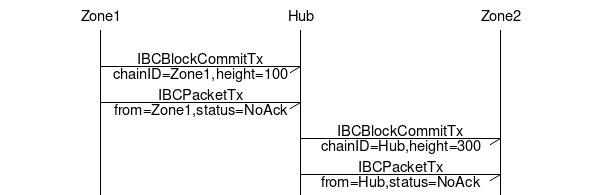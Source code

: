# IBC (inter-blockchain communication) message sequence chart

msc {

   # The entities
   Zone1, Hub, Zone2;

   |||;

   Zone1 -> Hub [ label = "IBCBlockCommitTx\nchainID=Zone1,height=100"];
   Zone1 -> Hub [ label = "IBCPacketTx\nfrom=Zone1,status=NoAck"];

   Hub -> Zone2 [ label = "IBCBlockCommitTx\nchainID=Hub,height=300"];
   Hub -> Zone2 [ label = "IBCPacketTx\nfrom=Hub,status=NoAck"];

}
